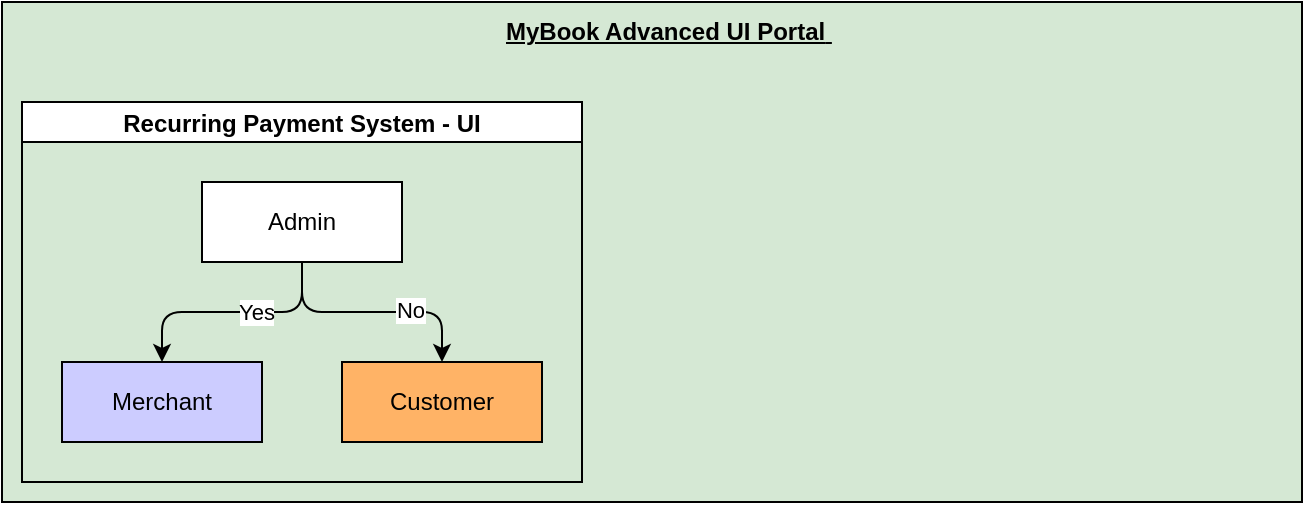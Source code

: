 <mxfile version="24.0.4" type="github">
  <diagram name="Page-1" id="QXQrOLrh2TxL8ZML69AA">
    <mxGraphModel dx="1234" dy="576" grid="1" gridSize="10" guides="1" tooltips="1" connect="1" arrows="1" fold="1" page="1" pageScale="1" pageWidth="850" pageHeight="1100" math="0" shadow="0">
      <root>
        <mxCell id="0" />
        <mxCell id="1" parent="0" />
        <mxCell id="E8B6rwo0TzkrYEJieWMp-24" value="" style="rounded=0;whiteSpace=wrap;html=1;fillColor=#D5E8D4;" vertex="1" parent="1">
          <mxGeometry x="90" y="60" width="650" height="250" as="geometry" />
        </mxCell>
        <mxCell id="E8B6rwo0TzkrYEJieWMp-25" value="&lt;div style=&quot;&quot;&gt;&lt;span style=&quot;background-color: initial;&quot;&gt;MyBook Advanced UI Portal&lt;/span&gt;&lt;span style=&quot;background-color: initial; text-wrap: nowrap; color: rgba(0, 0, 0, 0); font-family: monospace; font-size: 0px;&quot;&gt;%3 CmxGraphModel%3E%3Croot%3E%3CmxCell%20id%3D%220%22%2F%3E%3CmxCell%20id%3D%221%22%20parent%3D%220%22%2F%3E%3CmxCell%20id%3D%222%22%20value%3D%22c%22%20style%3D%22ellipse%3BwhiteSpace%3Dwrap%3Bhtml%3D1%3B%22%20vertex%3D%221%22%20parent%3D%221%22%3E%3CmxGeometry%20x%3D%22340%22%20y%3D%22470%22%20width%3D%2210%22%20height%3D%2210%22%20as%3D%22geometry%22%2F%3E%3C%2FmxCell%3E%3C%2Froot%3E%3C%2FmxGraphModel%3E&lt;/span&gt;&lt;span style=&quot;background-color: initial;&quot;&gt;&amp;nbsp;&lt;/span&gt;&lt;span style=&quot;background-color: initial; text-wrap: nowrap; color: rgba(0, 0, 0, 0); font-family: monospace; font-size: 0px;&quot;&gt;%3CmxGraphModel%3E%3Croot%3E%3CmxCell%20id%3D%220%22%2F%3E%3CmxCell%20id%3D%221%22%20parent%3D%220%22%2F%3E%3CmxCell%20id%3D%222%22%20value%3D%22c%22%20style%3D%22ellipse%3BwhiteSpace%3Dwrap%3Bhtml%3D1%3B%22%20vertex%3D%221%22%20parent%3D%221%22%3E%3CmxGeometry%20x%3D%22340%22%20y%3D%22470%22%20width%3D%2210%22%20height%3D%2210%22%20as%3D%22geometry%22%2F%3E%3C%2FmxCell%3E%3C%2Froot%3E%3C%2FmxGraphModel%3E&amp;nbsp; UI&lt;/span&gt;&lt;/div&gt;" style="text;html=1;align=left;verticalAlign=middle;whiteSpace=wrap;rounded=1;fontStyle=5" vertex="1" parent="1">
          <mxGeometry x="340" y="60" width="190" height="30" as="geometry" />
        </mxCell>
        <mxCell id="E8B6rwo0TzkrYEJieWMp-26" value="Recurring Payment System - UI" style="swimlane;startSize=20;horizontal=1;childLayout=treeLayout;horizontalTree=0;resizable=0;containerType=tree;fontSize=12;" vertex="1" parent="1">
          <mxGeometry x="100" y="110" width="280" height="190" as="geometry" />
        </mxCell>
        <mxCell id="E8B6rwo0TzkrYEJieWMp-27" value="Admin" style="whiteSpace=wrap;html=1;" vertex="1" parent="E8B6rwo0TzkrYEJieWMp-26">
          <mxGeometry x="90" y="40" width="100" height="40" as="geometry" />
        </mxCell>
        <mxCell id="E8B6rwo0TzkrYEJieWMp-28" value="Merchant" style="whiteSpace=wrap;html=1;fillColor=#CCCCFF;" vertex="1" parent="E8B6rwo0TzkrYEJieWMp-26">
          <mxGeometry x="20" y="130" width="100" height="40" as="geometry" />
        </mxCell>
        <object label="" YES="" id="E8B6rwo0TzkrYEJieWMp-29">
          <mxCell style="edgeStyle=elbowEdgeStyle;elbow=vertical;html=1;rounded=1;curved=0;sourcePerimeterSpacing=0;targetPerimeterSpacing=0;startSize=6;endSize=6;" edge="1" parent="E8B6rwo0TzkrYEJieWMp-26" source="E8B6rwo0TzkrYEJieWMp-27" target="E8B6rwo0TzkrYEJieWMp-28">
            <mxGeometry relative="1" as="geometry" />
          </mxCell>
        </object>
        <mxCell id="E8B6rwo0TzkrYEJieWMp-32" value="Yes" style="edgeLabel;html=1;align=center;verticalAlign=middle;resizable=0;points=[];" vertex="1" connectable="0" parent="E8B6rwo0TzkrYEJieWMp-29">
          <mxGeometry x="-0.2" relative="1" as="geometry">
            <mxPoint as="offset" />
          </mxGeometry>
        </mxCell>
        <mxCell id="E8B6rwo0TzkrYEJieWMp-30" value="Customer" style="whiteSpace=wrap;html=1;fillColor=#FFB366;" vertex="1" parent="E8B6rwo0TzkrYEJieWMp-26">
          <mxGeometry x="160" y="130" width="100" height="40" as="geometry" />
        </mxCell>
        <object label="" No="" id="E8B6rwo0TzkrYEJieWMp-31">
          <mxCell style="edgeStyle=elbowEdgeStyle;elbow=vertical;html=1;rounded=1;curved=0;sourcePerimeterSpacing=0;targetPerimeterSpacing=0;startSize=6;endSize=6;" edge="1" parent="E8B6rwo0TzkrYEJieWMp-26" source="E8B6rwo0TzkrYEJieWMp-27" target="E8B6rwo0TzkrYEJieWMp-30">
            <mxGeometry relative="1" as="geometry" />
          </mxCell>
        </object>
        <mxCell id="E8B6rwo0TzkrYEJieWMp-33" value="No" style="edgeLabel;html=1;align=center;verticalAlign=middle;resizable=0;points=[];" vertex="1" connectable="0" parent="E8B6rwo0TzkrYEJieWMp-31">
          <mxGeometry x="0.317" y="1" relative="1" as="geometry">
            <mxPoint as="offset" />
          </mxGeometry>
        </mxCell>
      </root>
    </mxGraphModel>
  </diagram>
</mxfile>
